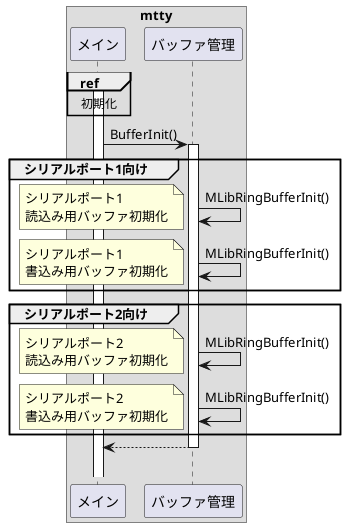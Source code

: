 @startuml

box "mtty"
    participant "メイン"       as main
    participant "バッファ管理" as buffer
end box

activate main

ref over main: 初期化

main -> buffer: BufferInit()
activate buffer

group シリアルポート1向け
    buffer -> buffer: MLibRingBufferInit()
    note left
        シリアルポート1
        読込み用バッファ初期化
    end note

    buffer -> buffer: MLibRingBufferInit()
    note left
        シリアルポート1
        書込み用バッファ初期化
    end note
end group

group シリアルポート2向け
    buffer -> buffer: MLibRingBufferInit()
    note left
        シリアルポート2
        読込み用バッファ初期化
    end note

    buffer -> buffer: MLibRingBufferInit()
    note left
        シリアルポート2
        書込み用バッファ初期化
    end note
end group

main <-- buffer:
deactivate buffer

||20||

@enduml

